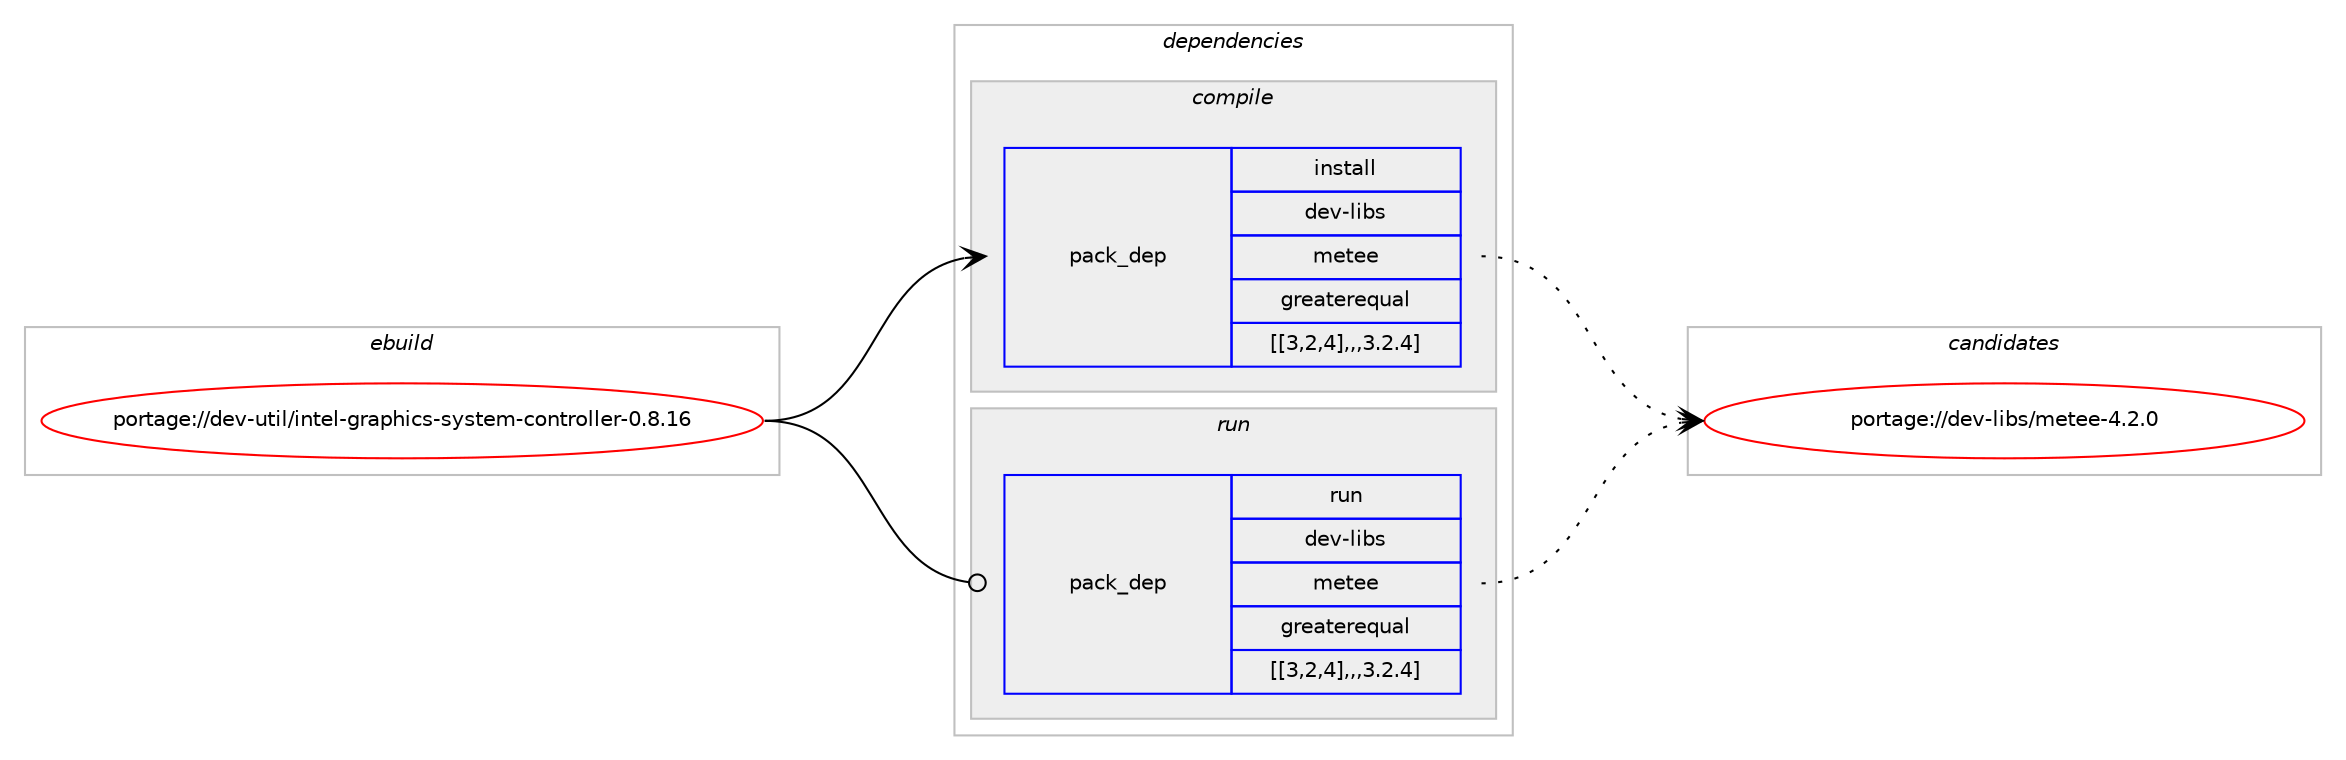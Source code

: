 digraph prolog {

# *************
# Graph options
# *************

newrank=true;
concentrate=true;
compound=true;
graph [rankdir=LR,fontname=Helvetica,fontsize=10,ranksep=1.5];#, ranksep=2.5, nodesep=0.2];
edge  [arrowhead=vee];
node  [fontname=Helvetica,fontsize=10];

# **********
# The ebuild
# **********

subgraph cluster_leftcol {
color=gray;
label=<<i>ebuild</i>>;
id [label="portage://dev-util/intel-graphics-system-controller-0.8.16", color=red, width=4, href="../dev-util/intel-graphics-system-controller-0.8.16.svg"];
}

# ****************
# The dependencies
# ****************

subgraph cluster_midcol {
color=gray;
label=<<i>dependencies</i>>;
subgraph cluster_compile {
fillcolor="#eeeeee";
style=filled;
label=<<i>compile</i>>;
subgraph pack155439 {
dependency219408 [label=<<TABLE BORDER="0" CELLBORDER="1" CELLSPACING="0" CELLPADDING="4" WIDTH="220"><TR><TD ROWSPAN="6" CELLPADDING="30">pack_dep</TD></TR><TR><TD WIDTH="110">install</TD></TR><TR><TD>dev-libs</TD></TR><TR><TD>metee</TD></TR><TR><TD>greaterequal</TD></TR><TR><TD>[[3,2,4],,,3.2.4]</TD></TR></TABLE>>, shape=none, color=blue];
}
id:e -> dependency219408:w [weight=20,style="solid",arrowhead="vee"];
}
subgraph cluster_compileandrun {
fillcolor="#eeeeee";
style=filled;
label=<<i>compile and run</i>>;
}
subgraph cluster_run {
fillcolor="#eeeeee";
style=filled;
label=<<i>run</i>>;
subgraph pack155440 {
dependency219409 [label=<<TABLE BORDER="0" CELLBORDER="1" CELLSPACING="0" CELLPADDING="4" WIDTH="220"><TR><TD ROWSPAN="6" CELLPADDING="30">pack_dep</TD></TR><TR><TD WIDTH="110">run</TD></TR><TR><TD>dev-libs</TD></TR><TR><TD>metee</TD></TR><TR><TD>greaterequal</TD></TR><TR><TD>[[3,2,4],,,3.2.4]</TD></TR></TABLE>>, shape=none, color=blue];
}
id:e -> dependency219409:w [weight=20,style="solid",arrowhead="odot"];
}
}

# **************
# The candidates
# **************

subgraph cluster_choices {
rank=same;
color=gray;
label=<<i>candidates</i>>;

subgraph choice155439 {
color=black;
nodesep=1;
choice100101118451081059811547109101116101101455246504648 [label="portage://dev-libs/metee-4.2.0", color=red, width=4,href="../dev-libs/metee-4.2.0.svg"];
dependency219408:e -> choice100101118451081059811547109101116101101455246504648:w [style=dotted,weight="100"];
}
subgraph choice155440 {
color=black;
nodesep=1;
choice100101118451081059811547109101116101101455246504648 [label="portage://dev-libs/metee-4.2.0", color=red, width=4,href="../dev-libs/metee-4.2.0.svg"];
dependency219409:e -> choice100101118451081059811547109101116101101455246504648:w [style=dotted,weight="100"];
}
}

}
